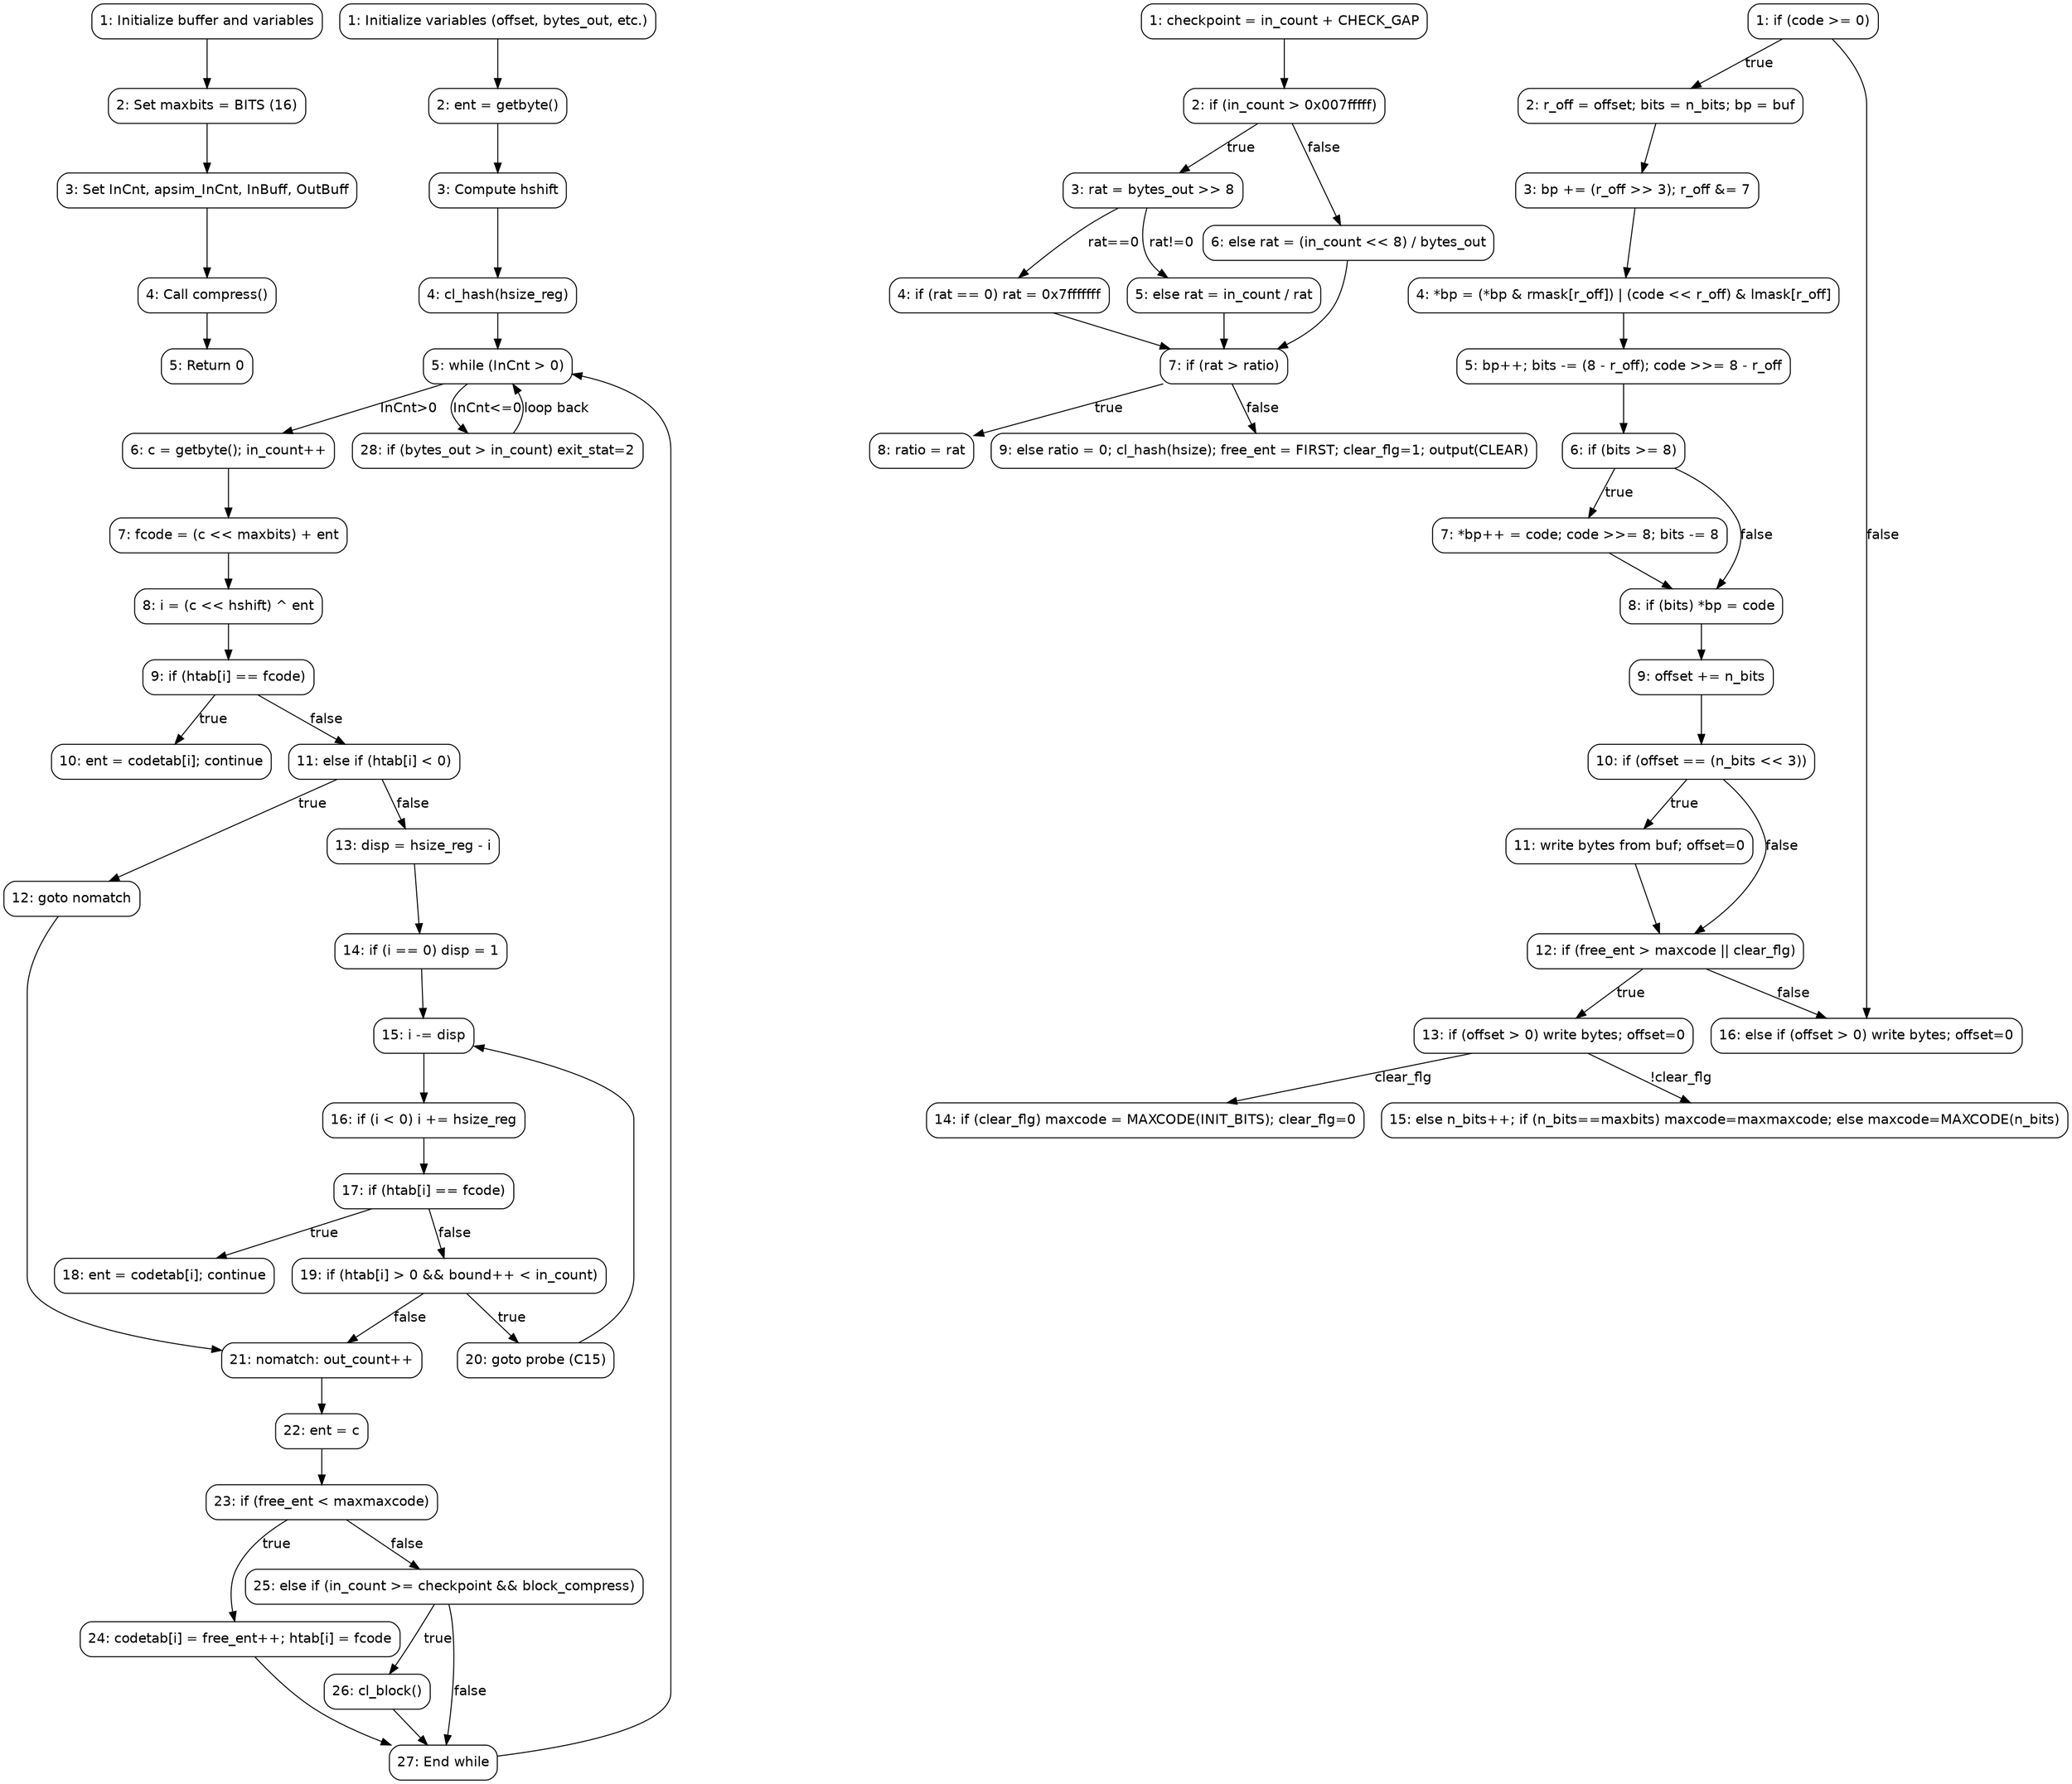 digraph compress_CFG {
    node [shape=box, style=rounded, fontname="Helvetica"];
    edge [fontname="Helvetica"];

    // Nodes for main function
    M1 [label="1: Initialize buffer and variables"];
    M2 [label="2: Set maxbits = BITS (16)"];
    M3 [label="3: Set InCnt, apsim_InCnt, InBuff, OutBuff"];
    M4 [label="4: Call compress()"];
    M5 [label="5: Return 0"];

    // Nodes for compress function
    C1 [label="1: Initialize variables (offset, bytes_out, etc.)"];
    C2 [label="2: ent = getbyte()"];
    C3 [label="3: Compute hshift"];
    C4 [label="4: cl_hash(hsize_reg)"];
    C5 [label="5: while (InCnt > 0)"];
    C6 [label="6: c = getbyte(); in_count++"];
    C7 [label="7: fcode = (c << maxbits) + ent"];
    C8 [label="8: i = (c << hshift) ^ ent"];
    C9 [label="9: if (htab[i] == fcode)"];
    C10 [label="10: ent = codetab[i]; continue"];
    C11 [label="11: else if (htab[i] < 0)"];
    C12 [label="12: goto nomatch"];
    C13 [label="13: disp = hsize_reg - i"];
    C14 [label="14: if (i == 0) disp = 1"];
    C15 [label="15: i -= disp"];
    C16 [label="16: if (i < 0) i += hsize_reg"];
    C17 [label="17: if (htab[i] == fcode)"];
    C18 [label="18: ent = codetab[i]; continue"];
    C19 [label="19: if (htab[i] > 0 && bound++ < in_count)"];
    C20 [label="20: goto probe (C15)"];
    C21 [label="21: nomatch: out_count++"];
    C22 [label="22: ent = c"];
    C23 [label="23: if (free_ent < maxmaxcode)"];
    C24 [label="24: codetab[i] = free_ent++; htab[i] = fcode"];
    C25 [label="25: else if (in_count >= checkpoint && block_compress)"];
    C26 [label="26: cl_block()"];
    C27 [label="27: End while"];
    C28 [label="28: if (bytes_out > in_count) exit_stat=2"];

    // Nodes for cl_block function
    B1 [label="1: checkpoint = in_count + CHECK_GAP"];
    B2 [label="2: if (in_count > 0x007fffff)"];
    B3 [label="3: rat = bytes_out >> 8"];
    B4 [label="4: if (rat == 0) rat = 0x7fffffff"];
    B5 [label="5: else rat = in_count / rat"];
    B6 [label="6: else rat = (in_count << 8) / bytes_out"];
    B7 [label="7: if (rat > ratio)"];
    B8 [label="8: ratio = rat"];
    B9 [label="9: else ratio = 0; cl_hash(hsize); free_ent = FIRST; clear_flg=1; output(CLEAR)"];

    // Nodes for output function
    O1 [label="1: if (code >= 0)"];
    O2 [label="2: r_off = offset; bits = n_bits; bp = buf"];
    O3 [label="3: bp += (r_off >> 3); r_off &= 7"];
    O4 [label="4: *bp = (*bp & rmask[r_off]) | (code << r_off) & lmask[r_off]"];
    O5 [label="5: bp++; bits -= (8 - r_off); code >>= 8 - r_off"];
    O6 [label="6: if (bits >= 8)"];
    O7 [label="7: *bp++ = code; code >>= 8; bits -= 8"];
    O8 [label="8: if (bits) *bp = code"];
    O9 [label="9: offset += n_bits"];
    O10 [label="10: if (offset == (n_bits << 3))"];
    O11 [label="11: write bytes from buf; offset=0"];
    O12 [label="12: if (free_ent > maxcode || clear_flg)"];
    O13 [label="13: if (offset > 0) write bytes; offset=0"];
    O14 [label="14: if (clear_flg) maxcode = MAXCODE(INIT_BITS); clear_flg=0"];
    O15 [label="15: else n_bits++; if (n_bits==maxbits) maxcode=maxmaxcode; else maxcode=MAXCODE(n_bits)"];
    O16 [label="16: else if (offset > 0) write bytes; offset=0"];

    // Edges for main
    M1 -> M2 -> M3 -> M4 -> M5;

    // Edges for compress
    C1 -> C2 -> C3 -> C4 -> C5;
    C5 -> C6 [label="InCnt>0"];
    C5 -> C28 [label="InCnt<=0"];
    C6 -> C7 -> C8 -> C9;
    C9 -> C10 [label="true"];
    C9 -> C11 [label="false"];
    C11 -> C12 [label="true"];
    C11 -> C13 [label="false"];
    C12 -> C21;
    C13 -> C14 -> C15 -> C16 -> C17;
    C17 -> C18 [label="true"];
    C17 -> C19 [label="false"];
    C19 -> C20 [label="true"];
    C19 -> C21 [label="false"];
    C20 -> C15;
    C21 -> C22 -> C23;
    C23 -> C24 [label="true"];
    C23 -> C25 [label="false"];
    C25 -> C26 [label="true"];
    C25 -> C27 [label="false"];
    C24 -> C27;
    C26 -> C27;
    C27 -> C5;
    C28 -> C5 [label="loop back"];

    // Edges for cl_block
    B1 -> B2;
    B2 -> B3 [label="true"];
    B2 -> B6 [label="false"];
    B3 -> B4 [label="rat==0"];
    B3 -> B5 [label="rat!=0"];
    B4 -> B7;
    B5 -> B7;
    B6 -> B7;
    B7 -> B8 [label="true"];
    B7 -> B9 [label="false"];

    // Edges for output
    O1 -> O2 [label="true"];
    O1 -> O16 [label="false"];
    O2 -> O3 -> O4 -> O5 -> O6;
    O6 -> O7 [label="true"];
    O6 -> O8 [label="false"];
    O7 -> O8;
    O8 -> O9 -> O10;
    O10 -> O11 [label="true"];
    O10 -> O12 [label="false"];
    O11 -> O12;
    O12 -> O13 [label="true"];
    O12 -> O16 [label="false"];
    O13 -> O14 [label="clear_flg"];
    O13 -> O15 [label="!clear_flg"];
}